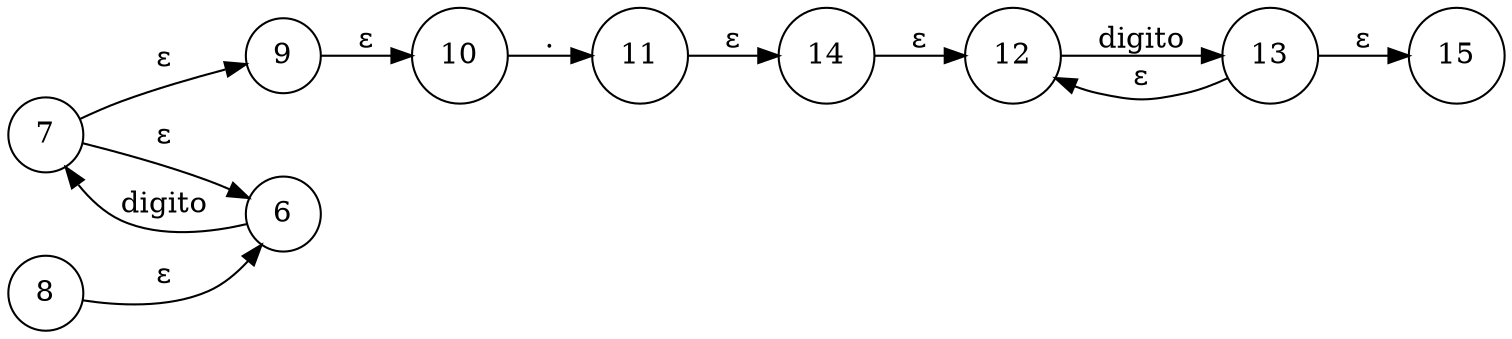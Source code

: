 digraph G{
rankdir=LR;
node [shape = circle];
9->10[label = ε];
8->6[label = ε];
7->9[label = ε];
7->6[label = ε];
6->7[label = "digito"];
11->14[label = ε];
10->11[label = "."];
14->12[label = ε];
13->15[label = ε];
13->12[label = ε];
12->13[label = "digito"];

}
